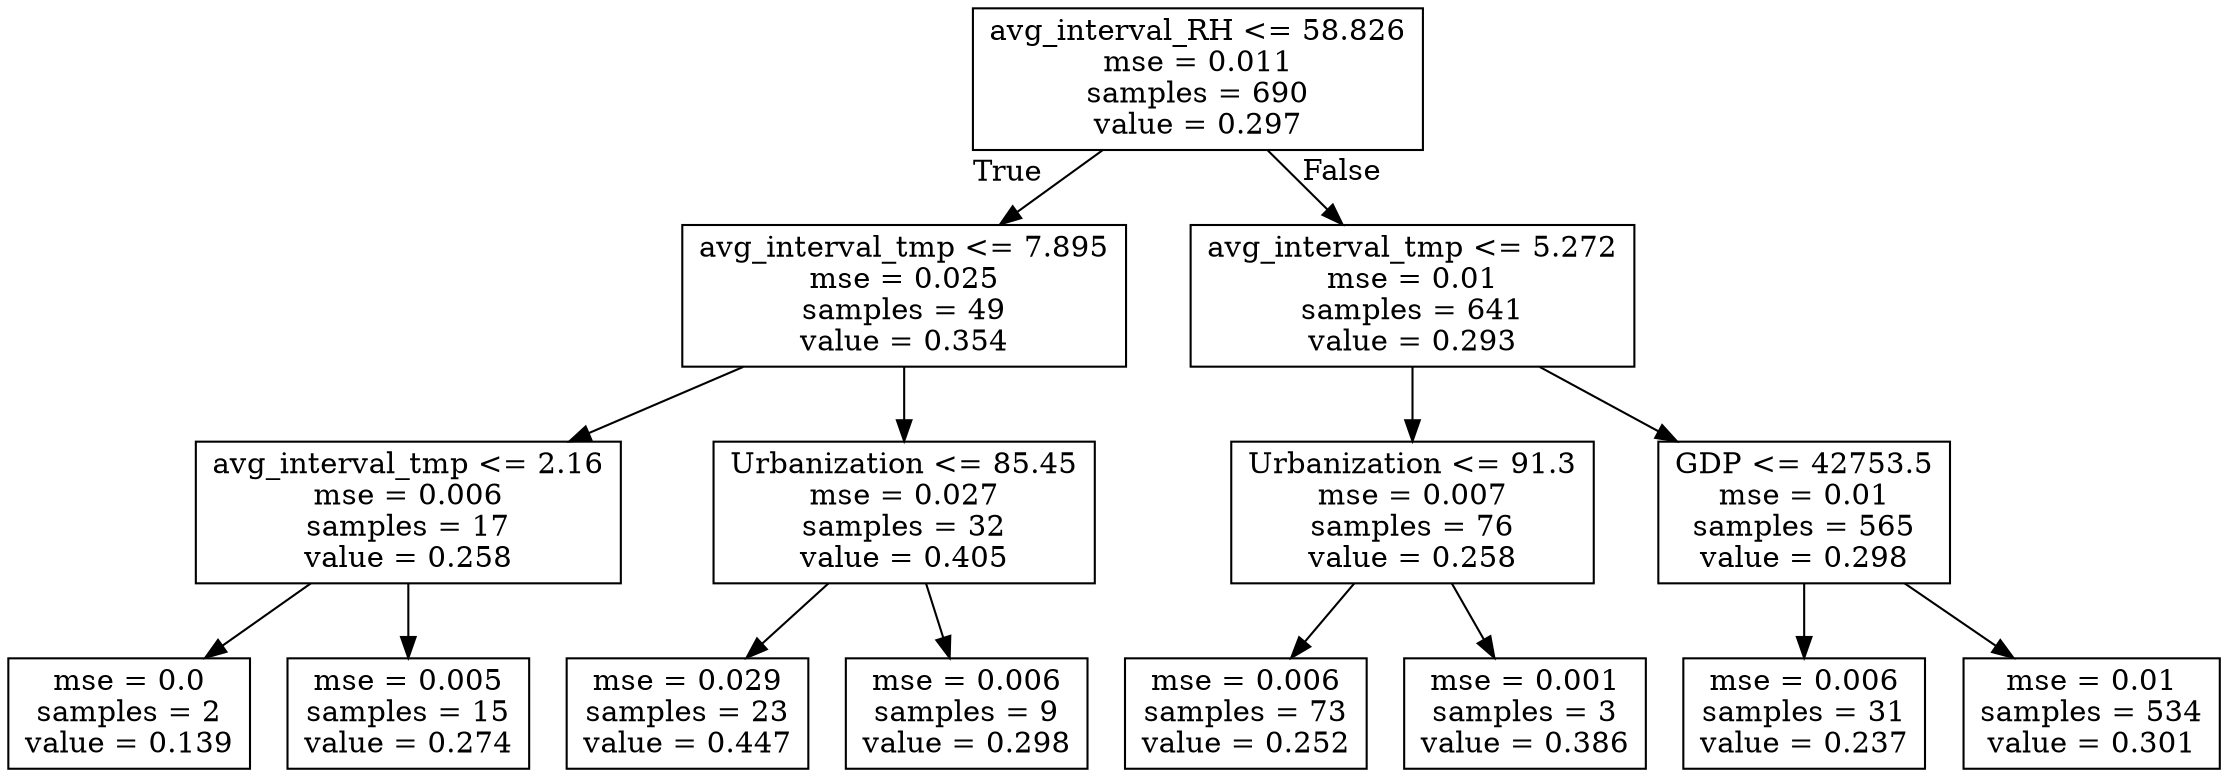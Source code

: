digraph Tree {
node [shape=box] ;
0 [label="avg_interval_RH <= 58.826\nmse = 0.011\nsamples = 690\nvalue = 0.297"] ;
1 [label="avg_interval_tmp <= 7.895\nmse = 0.025\nsamples = 49\nvalue = 0.354"] ;
0 -> 1 [labeldistance=2.5, labelangle=45, headlabel="True"] ;
2 [label="avg_interval_tmp <= 2.16\nmse = 0.006\nsamples = 17\nvalue = 0.258"] ;
1 -> 2 ;
3 [label="mse = 0.0\nsamples = 2\nvalue = 0.139"] ;
2 -> 3 ;
4 [label="mse = 0.005\nsamples = 15\nvalue = 0.274"] ;
2 -> 4 ;
5 [label="Urbanization <= 85.45\nmse = 0.027\nsamples = 32\nvalue = 0.405"] ;
1 -> 5 ;
6 [label="mse = 0.029\nsamples = 23\nvalue = 0.447"] ;
5 -> 6 ;
7 [label="mse = 0.006\nsamples = 9\nvalue = 0.298"] ;
5 -> 7 ;
8 [label="avg_interval_tmp <= 5.272\nmse = 0.01\nsamples = 641\nvalue = 0.293"] ;
0 -> 8 [labeldistance=2.5, labelangle=-45, headlabel="False"] ;
9 [label="Urbanization <= 91.3\nmse = 0.007\nsamples = 76\nvalue = 0.258"] ;
8 -> 9 ;
10 [label="mse = 0.006\nsamples = 73\nvalue = 0.252"] ;
9 -> 10 ;
11 [label="mse = 0.001\nsamples = 3\nvalue = 0.386"] ;
9 -> 11 ;
12 [label="GDP <= 42753.5\nmse = 0.01\nsamples = 565\nvalue = 0.298"] ;
8 -> 12 ;
13 [label="mse = 0.006\nsamples = 31\nvalue = 0.237"] ;
12 -> 13 ;
14 [label="mse = 0.01\nsamples = 534\nvalue = 0.301"] ;
12 -> 14 ;
}